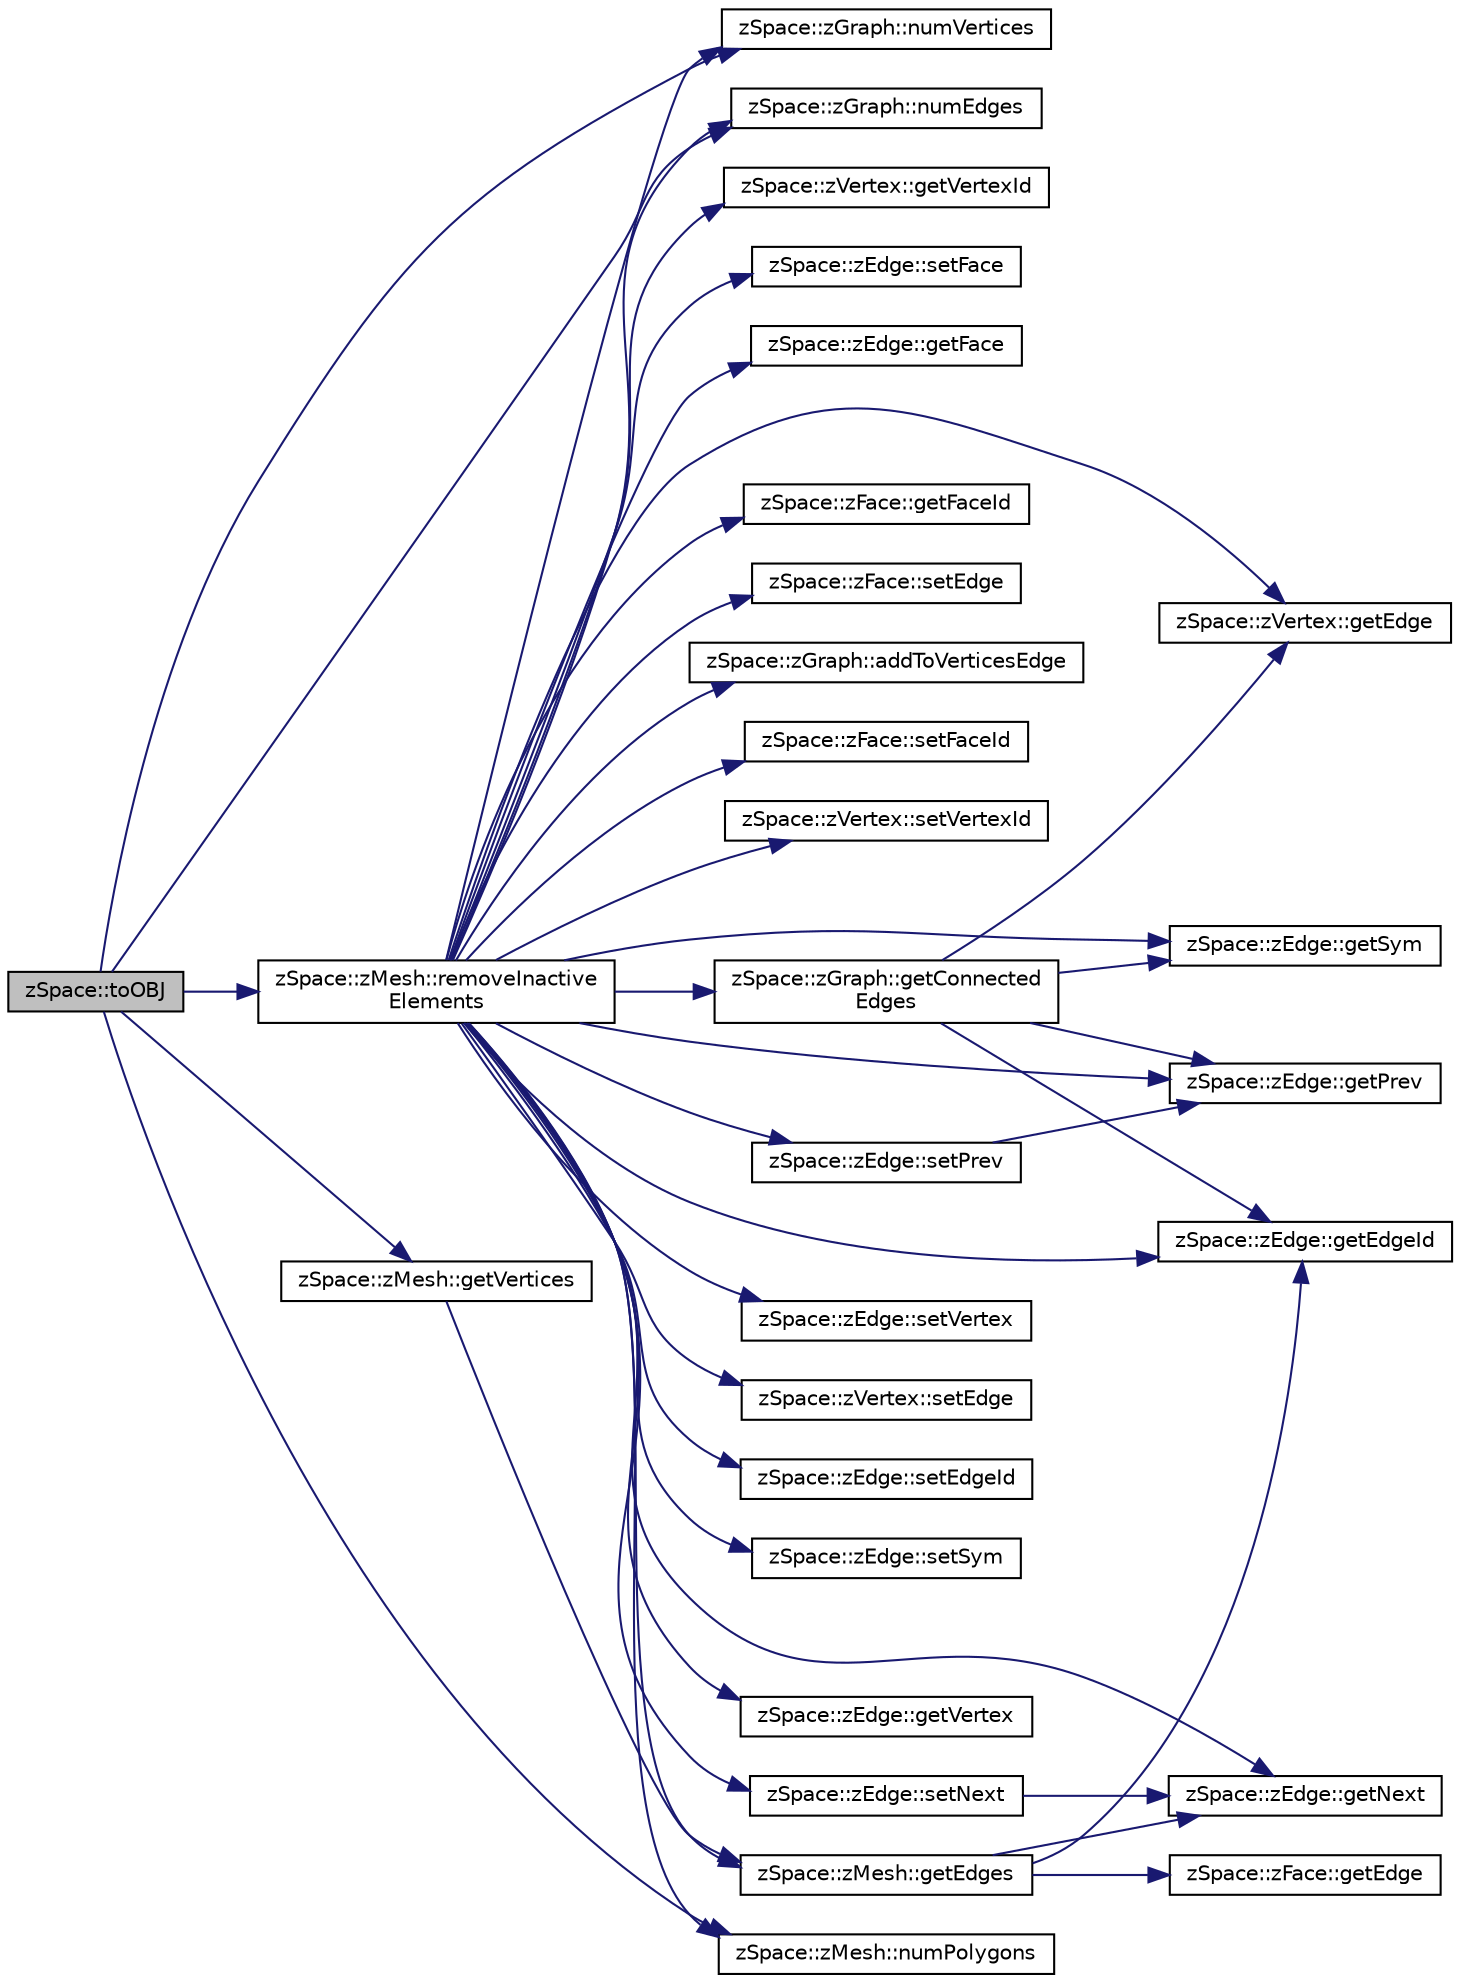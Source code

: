 digraph "zSpace::toOBJ"
{
 // LATEX_PDF_SIZE
  edge [fontname="Helvetica",fontsize="10",labelfontname="Helvetica",labelfontsize="10"];
  node [fontname="Helvetica",fontsize="10",shape=record];
  rankdir="LR";
  Node87 [label="zSpace::toOBJ",height=0.2,width=0.4,color="black", fillcolor="grey75", style="filled", fontcolor="black",tooltip="This method exports zMesh as an OBJ file."];
  Node87 -> Node88 [color="midnightblue",fontsize="10",style="solid",fontname="Helvetica"];
  Node88 [label="zSpace::zGraph::numVertices",height=0.2,width=0.4,color="black", fillcolor="white", style="filled",URL="$classz_space_1_1z_graph.html#a32a9a23b93c41033485543e0768e7f6a",tooltip="This method returns the number of vertices in the graph or mesh."];
  Node87 -> Node89 [color="midnightblue",fontsize="10",style="solid",fontname="Helvetica"];
  Node89 [label="zSpace::zMesh::removeInactive\lElements",height=0.2,width=0.4,color="black", fillcolor="white", style="filled",URL="$classz_space_1_1z_mesh.html#ab21d59eecb169921b427a7e766d47aa5",tooltip="This method removes inactive elements from the array connected with the input type."];
  Node89 -> Node88 [color="midnightblue",fontsize="10",style="solid",fontname="Helvetica"];
  Node89 -> Node90 [color="midnightblue",fontsize="10",style="solid",fontname="Helvetica"];
  Node90 [label="zSpace::zVertex::setVertexId",height=0.2,width=0.4,color="black", fillcolor="white", style="filled",URL="$classz_space_1_1z_vertex.html#acdc6ae4132453c803268949dcc104df1",tooltip="This method sets the vertexId of current zVertex to the the input value."];
  Node89 -> Node91 [color="midnightblue",fontsize="10",style="solid",fontname="Helvetica"];
  Node91 [label="zSpace::zGraph::getConnected\lEdges",height=0.2,width=0.4,color="black", fillcolor="white", style="filled",URL="$classz_space_1_1z_graph.html#ab623e9a3bfc70e1f140b911cb0645bd2",tooltip="This method gets the edges connected to input zVertex or zEdge."];
  Node91 -> Node92 [color="midnightblue",fontsize="10",style="solid",fontname="Helvetica"];
  Node92 [label="zSpace::zVertex::getEdge",height=0.2,width=0.4,color="black", fillcolor="white", style="filled",URL="$classz_space_1_1z_vertex.html#a7d187864963f642666b8c3bcfecee6e9",tooltip="This method returns the associated edge of current zVertex."];
  Node91 -> Node93 [color="midnightblue",fontsize="10",style="solid",fontname="Helvetica"];
  Node93 [label="zSpace::zEdge::getEdgeId",height=0.2,width=0.4,color="black", fillcolor="white", style="filled",URL="$classz_space_1_1z_edge.html#acd6947ccba055fa6c31d6d386fe68e12",tooltip="This method returns the edgeId of current zEdge."];
  Node91 -> Node94 [color="midnightblue",fontsize="10",style="solid",fontname="Helvetica"];
  Node94 [label="zSpace::zEdge::getPrev",height=0.2,width=0.4,color="black", fillcolor="white", style="filled",URL="$classz_space_1_1z_edge.html#a01d9d153f7c5ec381474e815384f7d30",tooltip="This method returns the previous edge of current zEdge."];
  Node91 -> Node95 [color="midnightblue",fontsize="10",style="solid",fontname="Helvetica"];
  Node95 [label="zSpace::zEdge::getSym",height=0.2,width=0.4,color="black", fillcolor="white", style="filled",URL="$classz_space_1_1z_edge.html#a461679ac74cc371ad32e94092848f536",tooltip="This method returns the symmetry edge of current zEdge."];
  Node89 -> Node95 [color="midnightblue",fontsize="10",style="solid",fontname="Helvetica"];
  Node89 -> Node96 [color="midnightblue",fontsize="10",style="solid",fontname="Helvetica"];
  Node96 [label="zSpace::zEdge::setVertex",height=0.2,width=0.4,color="black", fillcolor="white", style="filled",URL="$classz_space_1_1z_edge.html#a93530eb3a1da2c02225f30e011db6b7f",tooltip="This method sets the vertex pointed to by the current zEdge to the the input zVertex."];
  Node89 -> Node97 [color="midnightblue",fontsize="10",style="solid",fontname="Helvetica"];
  Node97 [label="zSpace::zVertex::setEdge",height=0.2,width=0.4,color="black", fillcolor="white", style="filled",URL="$classz_space_1_1z_vertex.html#a5fdd172f3ae9dcb71b720574f05ca037",tooltip="This method sets the associated edge of current zVertex to the the input edge."];
  Node89 -> Node92 [color="midnightblue",fontsize="10",style="solid",fontname="Helvetica"];
  Node89 -> Node93 [color="midnightblue",fontsize="10",style="solid",fontname="Helvetica"];
  Node89 -> Node98 [color="midnightblue",fontsize="10",style="solid",fontname="Helvetica"];
  Node98 [label="zSpace::zGraph::numEdges",height=0.2,width=0.4,color="black", fillcolor="white", style="filled",URL="$classz_space_1_1z_graph.html#a0c062c1592a7264cbf11f652edb25f92",tooltip="This method returns the number of half edges in the graph or mesh."];
  Node89 -> Node99 [color="midnightblue",fontsize="10",style="solid",fontname="Helvetica"];
  Node99 [label="zSpace::zEdge::setEdgeId",height=0.2,width=0.4,color="black", fillcolor="white", style="filled",URL="$classz_space_1_1z_edge.html#a3569f2c4f69d82e27db48867a064d40f",tooltip="This method sets the edgeId of current zEdge to the the input value."];
  Node89 -> Node100 [color="midnightblue",fontsize="10",style="solid",fontname="Helvetica"];
  Node100 [label="zSpace::zEdge::setSym",height=0.2,width=0.4,color="black", fillcolor="white", style="filled",URL="$classz_space_1_1z_edge.html#a7d1c8dcd2272dff68a7f38a3326e8a7d",tooltip="This method sets the symmetry edge of current zEdge to the the input edge."];
  Node89 -> Node101 [color="midnightblue",fontsize="10",style="solid",fontname="Helvetica"];
  Node101 [label="zSpace::zEdge::setNext",height=0.2,width=0.4,color="black", fillcolor="white", style="filled",URL="$classz_space_1_1z_edge.html#a5998712a83b56abd65880f3125f0d3c9",tooltip="This method sets the next edge of current zEdge to the the input edge."];
  Node101 -> Node102 [color="midnightblue",fontsize="10",style="solid",fontname="Helvetica"];
  Node102 [label="zSpace::zEdge::getNext",height=0.2,width=0.4,color="black", fillcolor="white", style="filled",URL="$classz_space_1_1z_edge.html#a3bce594c06fc4450ce8af3c0b98e2ae3",tooltip="This method returns the next edge of current zEdge."];
  Node89 -> Node102 [color="midnightblue",fontsize="10",style="solid",fontname="Helvetica"];
  Node89 -> Node103 [color="midnightblue",fontsize="10",style="solid",fontname="Helvetica"];
  Node103 [label="zSpace::zEdge::setPrev",height=0.2,width=0.4,color="black", fillcolor="white", style="filled",URL="$classz_space_1_1z_edge.html#af97abc7295676b01bc278123c86ba0b9",tooltip="This method sets the previous edge of current zEdge to the the input edge."];
  Node103 -> Node94 [color="midnightblue",fontsize="10",style="solid",fontname="Helvetica"];
  Node89 -> Node94 [color="midnightblue",fontsize="10",style="solid",fontname="Helvetica"];
  Node89 -> Node104 [color="midnightblue",fontsize="10",style="solid",fontname="Helvetica"];
  Node104 [label="zSpace::zEdge::getVertex",height=0.2,width=0.4,color="black", fillcolor="white", style="filled",URL="$classz_space_1_1z_edge.html#a07c082aa54f78145fdcd5e5e4bb889f1",tooltip="This method returns the vertex pointed to by the current zEdge."];
  Node89 -> Node105 [color="midnightblue",fontsize="10",style="solid",fontname="Helvetica"];
  Node105 [label="zSpace::zVertex::getVertexId",height=0.2,width=0.4,color="black", fillcolor="white", style="filled",URL="$classz_space_1_1z_vertex.html#ae6637ab378719b6c68c8237777fd065e",tooltip="This method returns the vertexId of current zVertex."];
  Node89 -> Node106 [color="midnightblue",fontsize="10",style="solid",fontname="Helvetica"];
  Node106 [label="zSpace::zEdge::setFace",height=0.2,width=0.4,color="black", fillcolor="white", style="filled",URL="$classz_space_1_1z_edge.html#a7e75a5d8239e9ffc5e5f3104db769519",tooltip="This method sets the face pointed to by the current zEdge to the the input zFace."];
  Node89 -> Node107 [color="midnightblue",fontsize="10",style="solid",fontname="Helvetica"];
  Node107 [label="zSpace::zEdge::getFace",height=0.2,width=0.4,color="black", fillcolor="white", style="filled",URL="$classz_space_1_1z_edge.html#a5646e5bc6a828a39ea287c3c78cfefc9",tooltip="This method returns the face pointed to by the current zEdge."];
  Node89 -> Node108 [color="midnightblue",fontsize="10",style="solid",fontname="Helvetica"];
  Node108 [label="zSpace::zFace::getFaceId",height=0.2,width=0.4,color="black", fillcolor="white", style="filled",URL="$classz_space_1_1z_face.html#a117849660e4f7f800a8562a61964c8e9",tooltip="This method returns the faceId of current zFace."];
  Node89 -> Node109 [color="midnightblue",fontsize="10",style="solid",fontname="Helvetica"];
  Node109 [label="zSpace::zFace::setEdge",height=0.2,width=0.4,color="black", fillcolor="white", style="filled",URL="$classz_space_1_1z_face.html#a3701746b7939f7e780ed042bad050ad7",tooltip="This method sets the associated edge of current zFace to the the input edge."];
  Node89 -> Node110 [color="midnightblue",fontsize="10",style="solid",fontname="Helvetica"];
  Node110 [label="zSpace::zGraph::addToVerticesEdge",height=0.2,width=0.4,color="black", fillcolor="white", style="filled",URL="$classz_space_1_1z_graph.html#a2fc8a067026f05b77331a484827d7db9",tooltip="This method adds both the half-edges given by input vertex indices to the VerticesEdge Map."];
  Node89 -> Node111 [color="midnightblue",fontsize="10",style="solid",fontname="Helvetica"];
  Node111 [label="zSpace::zMesh::numPolygons",height=0.2,width=0.4,color="black", fillcolor="white", style="filled",URL="$classz_space_1_1z_mesh.html#a495dcfd61cc83ad601179a0696f23225",tooltip="This method returns the number of polygons in the mesh."];
  Node89 -> Node112 [color="midnightblue",fontsize="10",style="solid",fontname="Helvetica"];
  Node112 [label="zSpace::zFace::setFaceId",height=0.2,width=0.4,color="black", fillcolor="white", style="filled",URL="$classz_space_1_1z_face.html#a86c38a1ccc49701e0f35eb2c64a13b8a",tooltip="This method sets the faceId of current zFace to the the input value."];
  Node89 -> Node113 [color="midnightblue",fontsize="10",style="solid",fontname="Helvetica"];
  Node113 [label="zSpace::zMesh::getEdges",height=0.2,width=0.4,color="black", fillcolor="white", style="filled",URL="$classz_space_1_1z_mesh.html#aa705d823873a948a1b62723f24a921b2",tooltip="This method gets the edges of a zFace."];
  Node113 -> Node114 [color="midnightblue",fontsize="10",style="solid",fontname="Helvetica"];
  Node114 [label="zSpace::zFace::getEdge",height=0.2,width=0.4,color="black", fillcolor="white", style="filled",URL="$classz_space_1_1z_face.html#a69a14a515b179226aad1cbc3d7663163",tooltip="This method returns the associated edge of current zFace."];
  Node113 -> Node93 [color="midnightblue",fontsize="10",style="solid",fontname="Helvetica"];
  Node113 -> Node102 [color="midnightblue",fontsize="10",style="solid",fontname="Helvetica"];
  Node87 -> Node98 [color="midnightblue",fontsize="10",style="solid",fontname="Helvetica"];
  Node87 -> Node111 [color="midnightblue",fontsize="10",style="solid",fontname="Helvetica"];
  Node87 -> Node115 [color="midnightblue",fontsize="10",style="solid",fontname="Helvetica"];
  Node115 [label="zSpace::zMesh::getVertices",height=0.2,width=0.4,color="black", fillcolor="white", style="filled",URL="$classz_space_1_1z_mesh.html#aa3010b8075e42f14efd4c3605085093b",tooltip="This method gets the vertices attached to input zEdge or zFace."];
  Node115 -> Node113 [color="midnightblue",fontsize="10",style="solid",fontname="Helvetica"];
}
